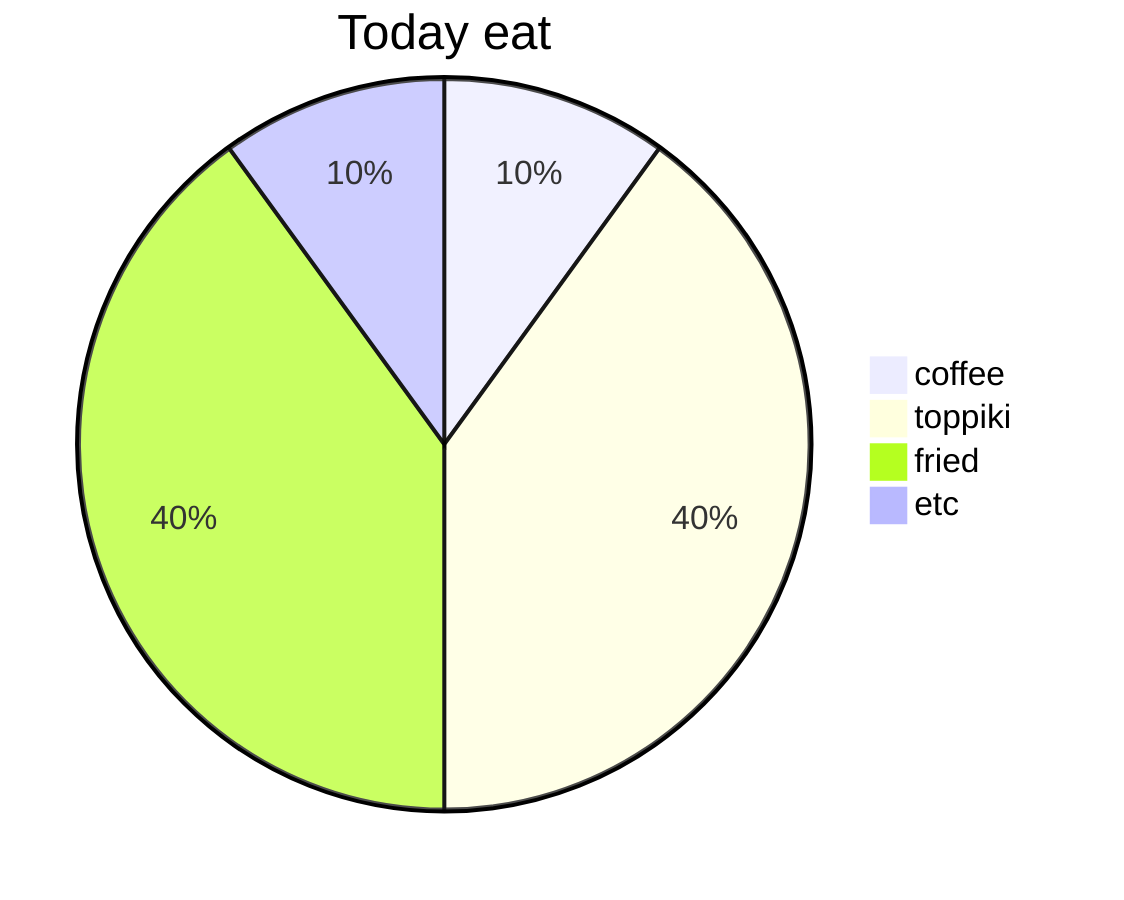 ---
title: PIE
---

pie title Today eat
    "coffee": 10
    "toppiki": 40
    "fried": 40
    "etc": 10